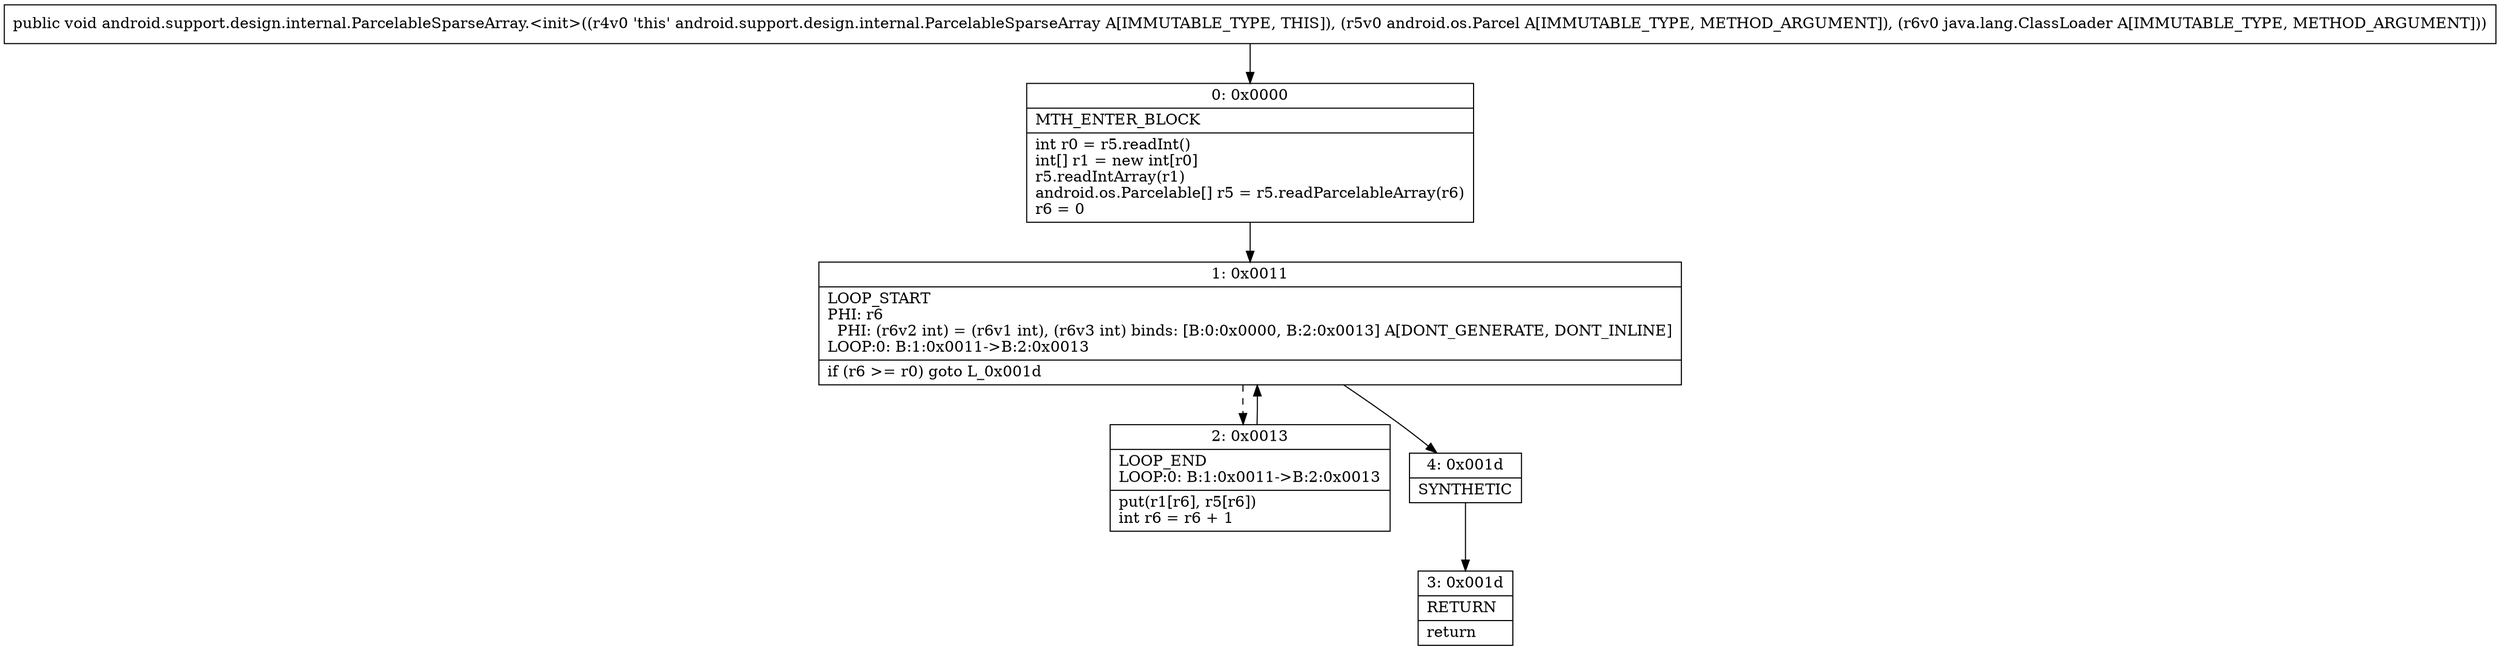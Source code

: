 digraph "CFG forandroid.support.design.internal.ParcelableSparseArray.\<init\>(Landroid\/os\/Parcel;Ljava\/lang\/ClassLoader;)V" {
Node_0 [shape=record,label="{0\:\ 0x0000|MTH_ENTER_BLOCK\l|int r0 = r5.readInt()\lint[] r1 = new int[r0]\lr5.readIntArray(r1)\landroid.os.Parcelable[] r5 = r5.readParcelableArray(r6)\lr6 = 0\l}"];
Node_1 [shape=record,label="{1\:\ 0x0011|LOOP_START\lPHI: r6 \l  PHI: (r6v2 int) = (r6v1 int), (r6v3 int) binds: [B:0:0x0000, B:2:0x0013] A[DONT_GENERATE, DONT_INLINE]\lLOOP:0: B:1:0x0011\-\>B:2:0x0013\l|if (r6 \>= r0) goto L_0x001d\l}"];
Node_2 [shape=record,label="{2\:\ 0x0013|LOOP_END\lLOOP:0: B:1:0x0011\-\>B:2:0x0013\l|put(r1[r6], r5[r6])\lint r6 = r6 + 1\l}"];
Node_3 [shape=record,label="{3\:\ 0x001d|RETURN\l|return\l}"];
Node_4 [shape=record,label="{4\:\ 0x001d|SYNTHETIC\l}"];
MethodNode[shape=record,label="{public void android.support.design.internal.ParcelableSparseArray.\<init\>((r4v0 'this' android.support.design.internal.ParcelableSparseArray A[IMMUTABLE_TYPE, THIS]), (r5v0 android.os.Parcel A[IMMUTABLE_TYPE, METHOD_ARGUMENT]), (r6v0 java.lang.ClassLoader A[IMMUTABLE_TYPE, METHOD_ARGUMENT])) }"];
MethodNode -> Node_0;
Node_0 -> Node_1;
Node_1 -> Node_2[style=dashed];
Node_1 -> Node_4;
Node_2 -> Node_1;
Node_4 -> Node_3;
}

